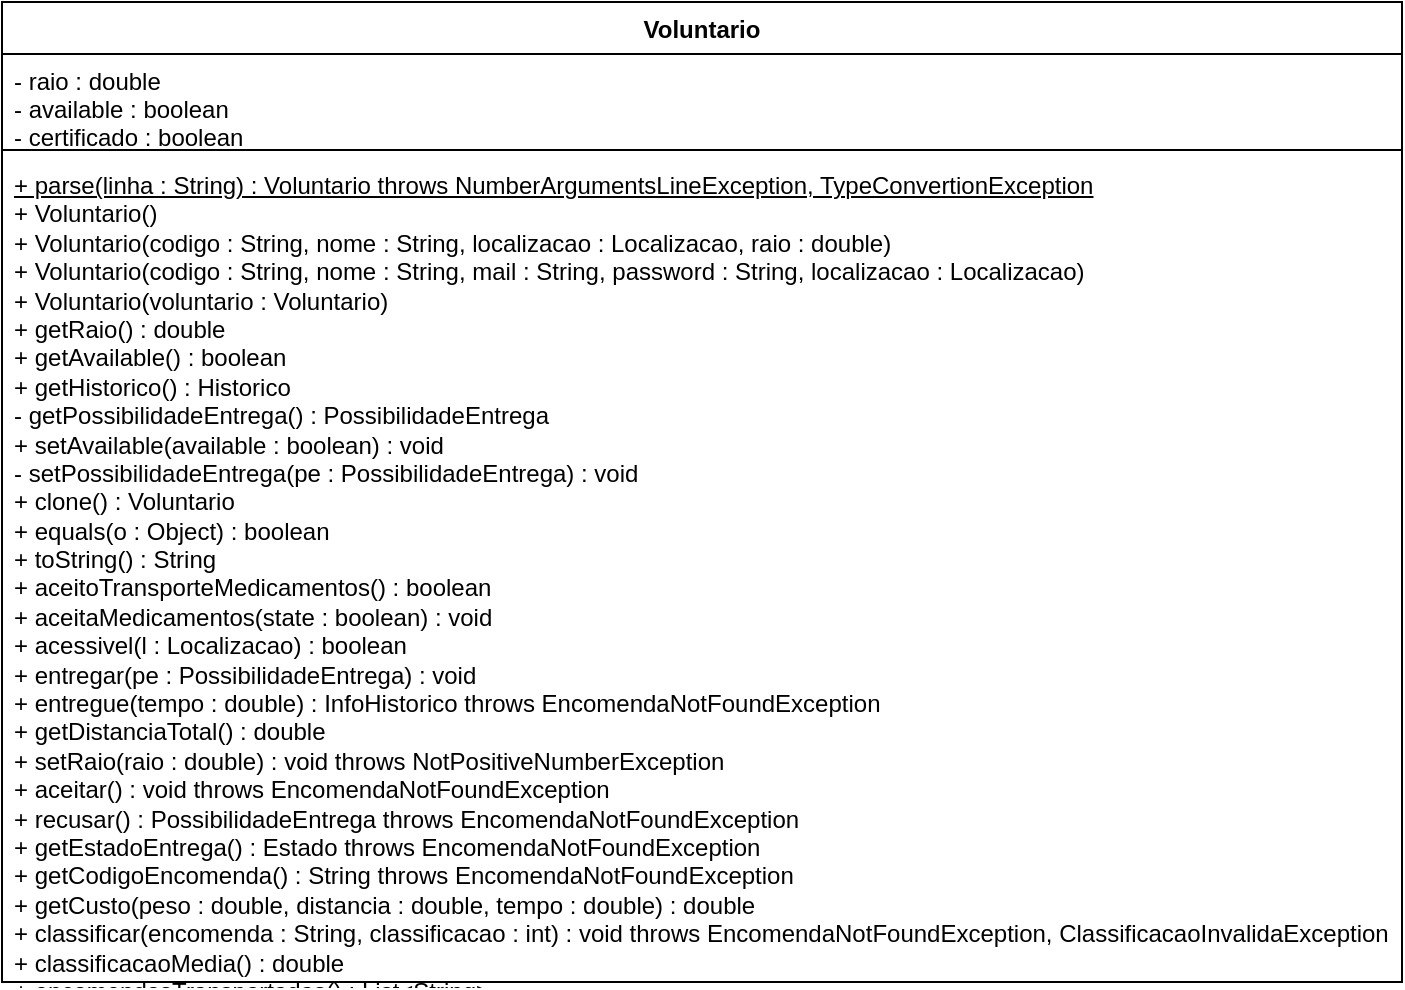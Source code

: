<mxfile version="13.0.1" type="device"><diagram id="Lfztdv8a4vifTXjaAa9Q" name="Page-1"><mxGraphModel dx="1102" dy="814" grid="1" gridSize="10" guides="1" tooltips="1" connect="1" arrows="1" fold="1" page="1" pageScale="1" pageWidth="1169" pageHeight="827" math="0" shadow="0"><root><mxCell id="0"/><mxCell id="1" parent="0"/><mxCell id="uafOT996W_VH0zw988eT-1" value="Voluntario" style="swimlane;fontStyle=1;align=center;verticalAlign=top;childLayout=stackLayout;horizontal=1;startSize=26;horizontalStack=0;resizeParent=1;resizeParentMax=0;resizeLast=0;collapsible=1;marginBottom=0;" vertex="1" parent="1"><mxGeometry x="120" y="169" width="700" height="490" as="geometry"/></mxCell><mxCell id="uafOT996W_VH0zw988eT-2" value="- raio : double&#10;- available : boolean&#10;- certificado : boolean" style="text;strokeColor=none;fillColor=none;align=left;verticalAlign=top;spacingLeft=4;spacingRight=4;overflow=hidden;rotatable=0;points=[[0,0.5],[1,0.5]];portConstraint=eastwest;" vertex="1" parent="uafOT996W_VH0zw988eT-1"><mxGeometry y="26" width="700" height="44" as="geometry"/></mxCell><mxCell id="uafOT996W_VH0zw988eT-3" value="" style="line;strokeWidth=1;fillColor=none;align=left;verticalAlign=middle;spacingTop=-1;spacingLeft=3;spacingRight=3;rotatable=0;labelPosition=right;points=[];portConstraint=eastwest;" vertex="1" parent="uafOT996W_VH0zw988eT-1"><mxGeometry y="70" width="700" height="8" as="geometry"/></mxCell><mxCell id="uafOT996W_VH0zw988eT-4" value="&lt;u&gt;+ parse(linha : String) : Voluntario throws NumberArgumentsLineException, TypeConvertionException&lt;/u&gt;&lt;br&gt;+ Voluntario()&lt;br&gt;+ Voluntario(codigo : String, nome : String, localizacao : Localizacao, raio : double)&lt;br&gt;+ Voluntario(codigo : String, nome : String, mail : String, password : String, localizacao : Localizacao)&lt;br&gt;+ Voluntario(voluntario : Voluntario)&lt;br&gt;+ getRaio() : double&lt;br&gt;+ getAvailable() : boolean&lt;br&gt;+ getHistorico() : Historico&lt;br&gt;- getPossibilidadeEntrega() : PossibilidadeEntrega&lt;br&gt;+ setAvailable(available : boolean) : void&lt;br&gt;- setPossibilidadeEntrega(pe : PossibilidadeEntrega) : void&lt;br&gt;+ clone() : Voluntario&lt;br&gt;+ equals(o : Object) : boolean&lt;br&gt;+ toString() : String&lt;br&gt;+ aceitoTransporteMedicamentos() : boolean&lt;br&gt;+ aceitaMedicamentos(state : boolean) : void&lt;br&gt;+ acessivel(l : Localizacao) : boolean&lt;br&gt;+ entregar(pe : PossibilidadeEntrega) : void&lt;br&gt;+ entregue(tempo : double) : InfoHistorico throws EncomendaNotFoundException&lt;br&gt;+ getDistanciaTotal() : double&lt;br&gt;+ setRaio(raio : double) : void throws NotPositiveNumberException&lt;br&gt;+ aceitar() : void throws EncomendaNotFoundException&lt;br&gt;+ recusar() : PossibilidadeEntrega throws EncomendaNotFoundException&lt;br&gt;+ getEstadoEntrega() : Estado throws EncomendaNotFoundException&lt;br&gt;+ getCodigoEncomenda() : String throws EncomendaNotFoundException&lt;br&gt;+ getCusto(peso : double, distancia : double, tempo : double) : double&lt;br&gt;+ classificar(encomenda : String, classificacao : int) : void throws EncomendaNotFoundException, ClassificacaoInvalidaException&lt;br&gt;+ classificacaoMedia() : double&lt;br&gt;+ encomendasTransportadas() : List&amp;lt;String&amp;gt;" style="text;strokeColor=none;fillColor=none;align=left;verticalAlign=top;spacingLeft=4;spacingRight=4;overflow=hidden;rotatable=0;points=[[0,0.5],[1,0.5]];portConstraint=eastwest;html=1;" vertex="1" parent="uafOT996W_VH0zw988eT-1"><mxGeometry y="78" width="700" height="412" as="geometry"/></mxCell></root></mxGraphModel></diagram></mxfile>